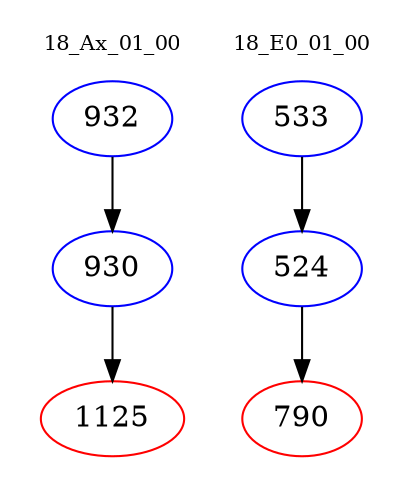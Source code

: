 digraph{
subgraph cluster_0 {
color = white
label = "18_Ax_01_00";
fontsize=10;
T0_932 [label="932", color="blue"]
T0_932 -> T0_930 [color="black"]
T0_930 [label="930", color="blue"]
T0_930 -> T0_1125 [color="black"]
T0_1125 [label="1125", color="red"]
}
subgraph cluster_1 {
color = white
label = "18_E0_01_00";
fontsize=10;
T1_533 [label="533", color="blue"]
T1_533 -> T1_524 [color="black"]
T1_524 [label="524", color="blue"]
T1_524 -> T1_790 [color="black"]
T1_790 [label="790", color="red"]
}
}
